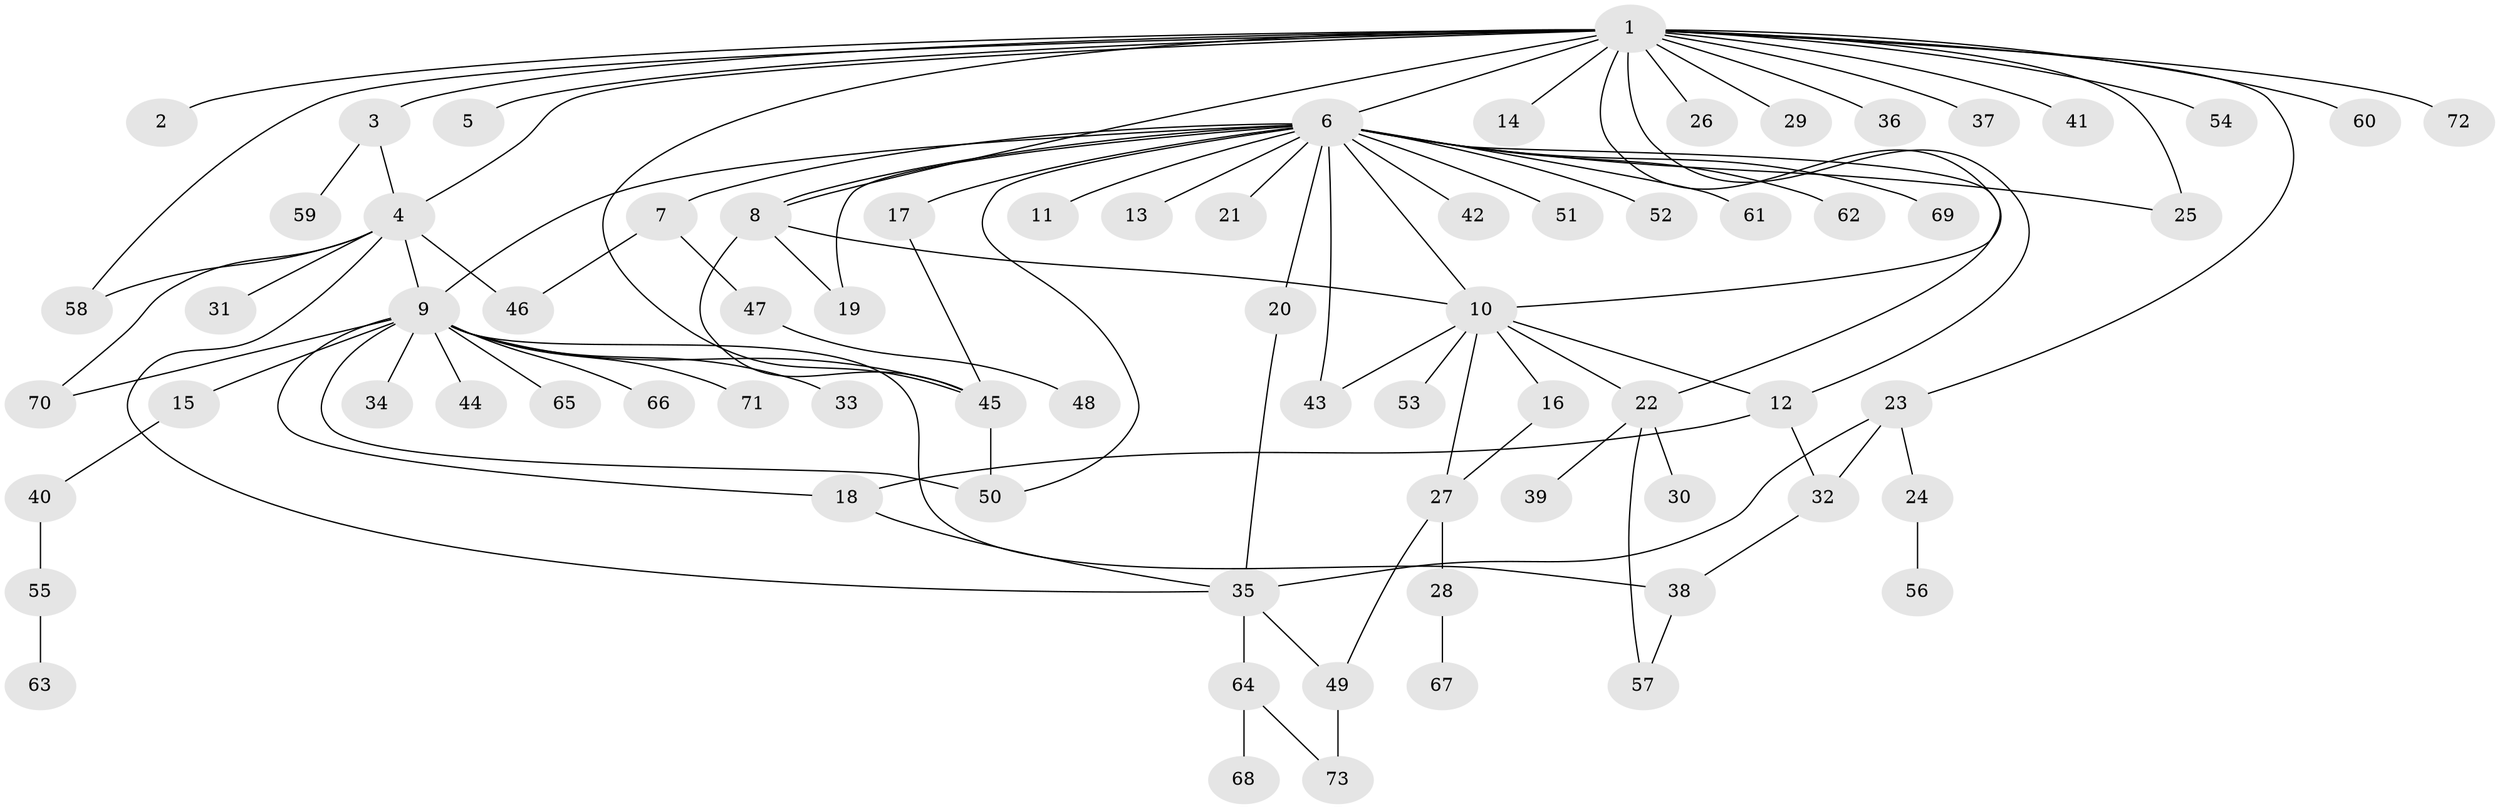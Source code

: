 // original degree distribution, {23: 0.009615384615384616, 2: 0.2692307692307692, 4: 0.057692307692307696, 9: 0.009615384615384616, 25: 0.009615384615384616, 3: 0.11538461538461539, 6: 0.009615384615384616, 15: 0.009615384615384616, 10: 0.009615384615384616, 1: 0.46153846153846156, 7: 0.019230769230769232, 5: 0.019230769230769232}
// Generated by graph-tools (version 1.1) at 2025/50/03/04/25 22:50:33]
// undirected, 73 vertices, 100 edges
graph export_dot {
  node [color=gray90,style=filled];
  1;
  2;
  3;
  4;
  5;
  6;
  7;
  8;
  9;
  10;
  11;
  12;
  13;
  14;
  15;
  16;
  17;
  18;
  19;
  20;
  21;
  22;
  23;
  24;
  25;
  26;
  27;
  28;
  29;
  30;
  31;
  32;
  33;
  34;
  35;
  36;
  37;
  38;
  39;
  40;
  41;
  42;
  43;
  44;
  45;
  46;
  47;
  48;
  49;
  50;
  51;
  52;
  53;
  54;
  55;
  56;
  57;
  58;
  59;
  60;
  61;
  62;
  63;
  64;
  65;
  66;
  67;
  68;
  69;
  70;
  71;
  72;
  73;
  1 -- 2 [weight=1.0];
  1 -- 3 [weight=1.0];
  1 -- 4 [weight=1.0];
  1 -- 5 [weight=1.0];
  1 -- 6 [weight=1.0];
  1 -- 8 [weight=1.0];
  1 -- 10 [weight=1.0];
  1 -- 12 [weight=1.0];
  1 -- 14 [weight=1.0];
  1 -- 23 [weight=1.0];
  1 -- 25 [weight=1.0];
  1 -- 26 [weight=1.0];
  1 -- 29 [weight=1.0];
  1 -- 36 [weight=1.0];
  1 -- 37 [weight=1.0];
  1 -- 41 [weight=1.0];
  1 -- 45 [weight=1.0];
  1 -- 54 [weight=1.0];
  1 -- 58 [weight=1.0];
  1 -- 60 [weight=1.0];
  1 -- 72 [weight=1.0];
  3 -- 4 [weight=1.0];
  3 -- 59 [weight=1.0];
  4 -- 9 [weight=1.0];
  4 -- 31 [weight=1.0];
  4 -- 35 [weight=1.0];
  4 -- 46 [weight=1.0];
  4 -- 58 [weight=1.0];
  4 -- 70 [weight=1.0];
  6 -- 7 [weight=1.0];
  6 -- 8 [weight=1.0];
  6 -- 9 [weight=1.0];
  6 -- 10 [weight=1.0];
  6 -- 11 [weight=1.0];
  6 -- 13 [weight=1.0];
  6 -- 17 [weight=2.0];
  6 -- 19 [weight=1.0];
  6 -- 20 [weight=1.0];
  6 -- 21 [weight=1.0];
  6 -- 22 [weight=1.0];
  6 -- 25 [weight=1.0];
  6 -- 42 [weight=1.0];
  6 -- 43 [weight=1.0];
  6 -- 50 [weight=1.0];
  6 -- 51 [weight=1.0];
  6 -- 52 [weight=1.0];
  6 -- 61 [weight=1.0];
  6 -- 62 [weight=1.0];
  6 -- 69 [weight=1.0];
  7 -- 46 [weight=1.0];
  7 -- 47 [weight=1.0];
  8 -- 10 [weight=1.0];
  8 -- 19 [weight=1.0];
  8 -- 45 [weight=1.0];
  9 -- 15 [weight=1.0];
  9 -- 18 [weight=1.0];
  9 -- 33 [weight=1.0];
  9 -- 34 [weight=1.0];
  9 -- 38 [weight=1.0];
  9 -- 44 [weight=1.0];
  9 -- 45 [weight=1.0];
  9 -- 50 [weight=1.0];
  9 -- 65 [weight=1.0];
  9 -- 66 [weight=1.0];
  9 -- 70 [weight=2.0];
  9 -- 71 [weight=1.0];
  10 -- 12 [weight=1.0];
  10 -- 16 [weight=1.0];
  10 -- 22 [weight=1.0];
  10 -- 27 [weight=1.0];
  10 -- 43 [weight=1.0];
  10 -- 53 [weight=1.0];
  12 -- 18 [weight=1.0];
  12 -- 32 [weight=1.0];
  15 -- 40 [weight=1.0];
  16 -- 27 [weight=1.0];
  17 -- 45 [weight=1.0];
  18 -- 35 [weight=1.0];
  20 -- 35 [weight=1.0];
  22 -- 30 [weight=1.0];
  22 -- 39 [weight=1.0];
  22 -- 57 [weight=1.0];
  23 -- 24 [weight=1.0];
  23 -- 32 [weight=1.0];
  23 -- 35 [weight=1.0];
  24 -- 56 [weight=1.0];
  27 -- 28 [weight=1.0];
  27 -- 49 [weight=1.0];
  28 -- 67 [weight=1.0];
  32 -- 38 [weight=1.0];
  35 -- 49 [weight=1.0];
  35 -- 64 [weight=1.0];
  38 -- 57 [weight=1.0];
  40 -- 55 [weight=1.0];
  45 -- 50 [weight=1.0];
  47 -- 48 [weight=1.0];
  49 -- 73 [weight=1.0];
  55 -- 63 [weight=1.0];
  64 -- 68 [weight=1.0];
  64 -- 73 [weight=1.0];
}
